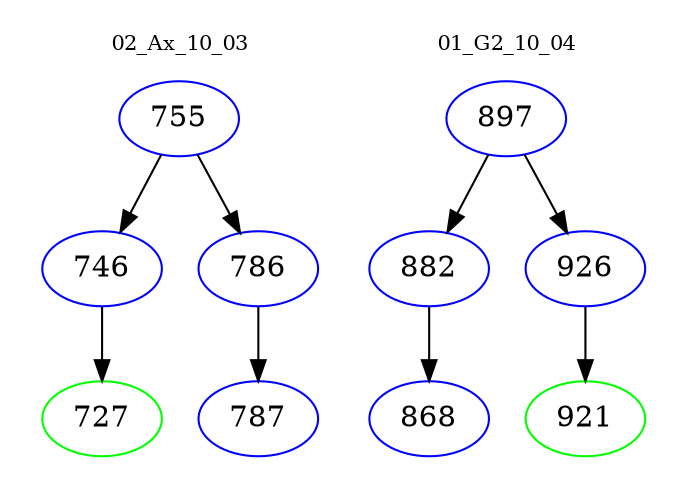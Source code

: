 digraph{
subgraph cluster_0 {
color = white
label = "02_Ax_10_03";
fontsize=10;
T0_755 [label="755", color="blue"]
T0_755 -> T0_746 [color="black"]
T0_746 [label="746", color="blue"]
T0_746 -> T0_727 [color="black"]
T0_727 [label="727", color="green"]
T0_755 -> T0_786 [color="black"]
T0_786 [label="786", color="blue"]
T0_786 -> T0_787 [color="black"]
T0_787 [label="787", color="blue"]
}
subgraph cluster_1 {
color = white
label = "01_G2_10_04";
fontsize=10;
T1_897 [label="897", color="blue"]
T1_897 -> T1_882 [color="black"]
T1_882 [label="882", color="blue"]
T1_882 -> T1_868 [color="black"]
T1_868 [label="868", color="blue"]
T1_897 -> T1_926 [color="black"]
T1_926 [label="926", color="blue"]
T1_926 -> T1_921 [color="black"]
T1_921 [label="921", color="green"]
}
}
